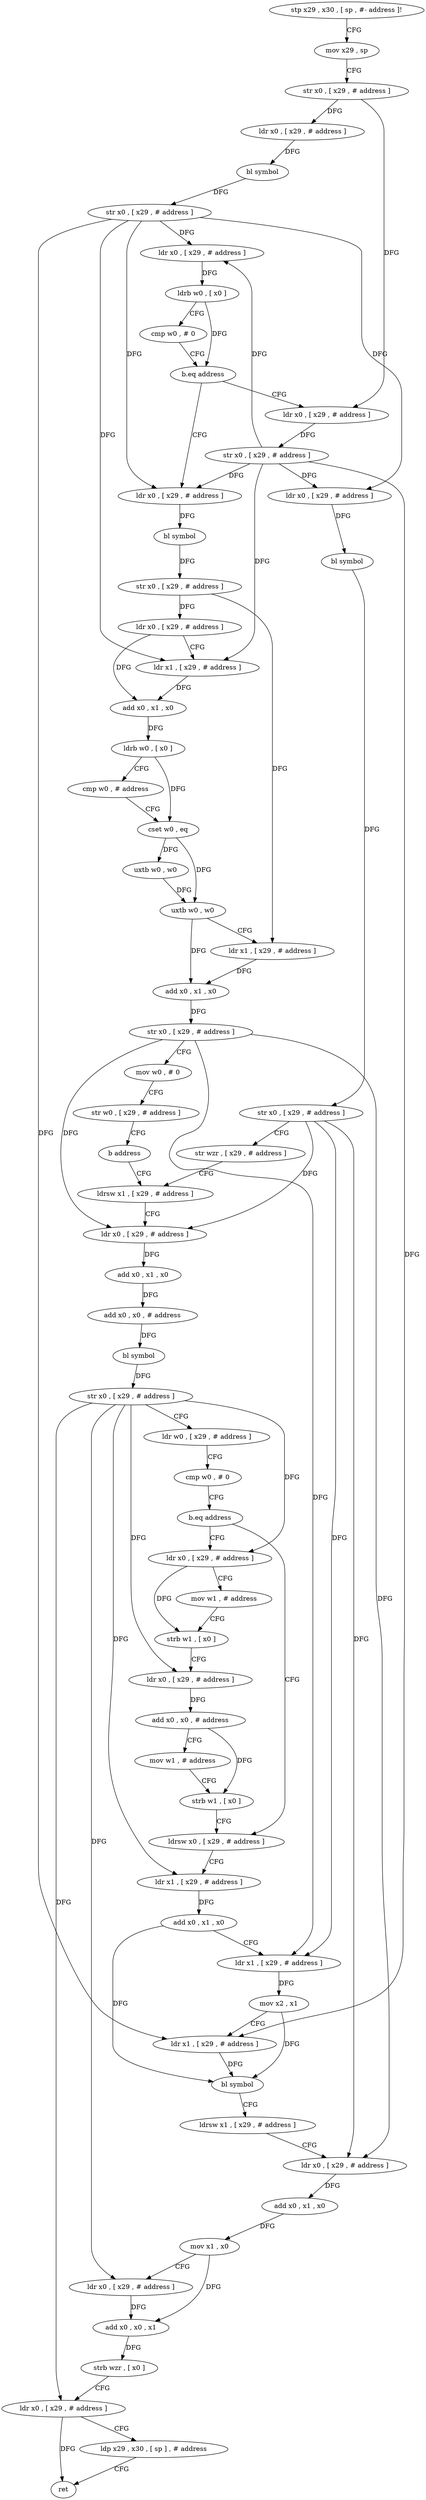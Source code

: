 digraph "func" {
"4299876" [label = "stp x29 , x30 , [ sp , #- address ]!" ]
"4299880" [label = "mov x29 , sp" ]
"4299884" [label = "str x0 , [ x29 , # address ]" ]
"4299888" [label = "ldr x0 , [ x29 , # address ]" ]
"4299892" [label = "bl symbol" ]
"4299896" [label = "str x0 , [ x29 , # address ]" ]
"4299900" [label = "ldr x0 , [ x29 , # address ]" ]
"4299904" [label = "ldrb w0 , [ x0 ]" ]
"4299908" [label = "cmp w0 , # 0" ]
"4299912" [label = "b.eq address" ]
"4299984" [label = "ldr x0 , [ x29 , # address ]" ]
"4299916" [label = "ldr x0 , [ x29 , # address ]" ]
"4299988" [label = "str x0 , [ x29 , # address ]" ]
"4299992" [label = "ldr x0 , [ x29 , # address ]" ]
"4299996" [label = "bl symbol" ]
"4300000" [label = "str x0 , [ x29 , # address ]" ]
"4300004" [label = "str wzr , [ x29 , # address ]" ]
"4300008" [label = "ldrsw x1 , [ x29 , # address ]" ]
"4299920" [label = "bl symbol" ]
"4299924" [label = "str x0 , [ x29 , # address ]" ]
"4299928" [label = "ldr x0 , [ x29 , # address ]" ]
"4299932" [label = "ldr x1 , [ x29 , # address ]" ]
"4299936" [label = "add x0 , x1 , x0" ]
"4299940" [label = "ldrb w0 , [ x0 ]" ]
"4299944" [label = "cmp w0 , # address" ]
"4299948" [label = "cset w0 , eq" ]
"4299952" [label = "uxtb w0 , w0" ]
"4299956" [label = "uxtb w0 , w0" ]
"4299960" [label = "ldr x1 , [ x29 , # address ]" ]
"4299964" [label = "add x0 , x1 , x0" ]
"4299968" [label = "str x0 , [ x29 , # address ]" ]
"4299972" [label = "mov w0 , # 0" ]
"4299976" [label = "str w0 , [ x29 , # address ]" ]
"4299980" [label = "b address" ]
"4300072" [label = "ldrsw x0 , [ x29 , # address ]" ]
"4300076" [label = "ldr x1 , [ x29 , # address ]" ]
"4300080" [label = "add x0 , x1 , x0" ]
"4300084" [label = "ldr x1 , [ x29 , # address ]" ]
"4300088" [label = "mov x2 , x1" ]
"4300092" [label = "ldr x1 , [ x29 , # address ]" ]
"4300096" [label = "bl symbol" ]
"4300100" [label = "ldrsw x1 , [ x29 , # address ]" ]
"4300104" [label = "ldr x0 , [ x29 , # address ]" ]
"4300108" [label = "add x0 , x1 , x0" ]
"4300112" [label = "mov x1 , x0" ]
"4300116" [label = "ldr x0 , [ x29 , # address ]" ]
"4300120" [label = "add x0 , x0 , x1" ]
"4300124" [label = "strb wzr , [ x0 ]" ]
"4300128" [label = "ldr x0 , [ x29 , # address ]" ]
"4300132" [label = "ldp x29 , x30 , [ sp ] , # address" ]
"4300136" [label = "ret" ]
"4300044" [label = "ldr x0 , [ x29 , # address ]" ]
"4300048" [label = "mov w1 , # address" ]
"4300052" [label = "strb w1 , [ x0 ]" ]
"4300056" [label = "ldr x0 , [ x29 , # address ]" ]
"4300060" [label = "add x0 , x0 , # address" ]
"4300064" [label = "mov w1 , # address" ]
"4300068" [label = "strb w1 , [ x0 ]" ]
"4300012" [label = "ldr x0 , [ x29 , # address ]" ]
"4300016" [label = "add x0 , x1 , x0" ]
"4300020" [label = "add x0 , x0 , # address" ]
"4300024" [label = "bl symbol" ]
"4300028" [label = "str x0 , [ x29 , # address ]" ]
"4300032" [label = "ldr w0 , [ x29 , # address ]" ]
"4300036" [label = "cmp w0 , # 0" ]
"4300040" [label = "b.eq address" ]
"4299876" -> "4299880" [ label = "CFG" ]
"4299880" -> "4299884" [ label = "CFG" ]
"4299884" -> "4299888" [ label = "DFG" ]
"4299884" -> "4299984" [ label = "DFG" ]
"4299888" -> "4299892" [ label = "DFG" ]
"4299892" -> "4299896" [ label = "DFG" ]
"4299896" -> "4299900" [ label = "DFG" ]
"4299896" -> "4299992" [ label = "DFG" ]
"4299896" -> "4299916" [ label = "DFG" ]
"4299896" -> "4299932" [ label = "DFG" ]
"4299896" -> "4300092" [ label = "DFG" ]
"4299900" -> "4299904" [ label = "DFG" ]
"4299904" -> "4299908" [ label = "CFG" ]
"4299904" -> "4299912" [ label = "DFG" ]
"4299908" -> "4299912" [ label = "CFG" ]
"4299912" -> "4299984" [ label = "CFG" ]
"4299912" -> "4299916" [ label = "CFG" ]
"4299984" -> "4299988" [ label = "DFG" ]
"4299916" -> "4299920" [ label = "DFG" ]
"4299988" -> "4299992" [ label = "DFG" ]
"4299988" -> "4299900" [ label = "DFG" ]
"4299988" -> "4299916" [ label = "DFG" ]
"4299988" -> "4299932" [ label = "DFG" ]
"4299988" -> "4300092" [ label = "DFG" ]
"4299992" -> "4299996" [ label = "DFG" ]
"4299996" -> "4300000" [ label = "DFG" ]
"4300000" -> "4300004" [ label = "CFG" ]
"4300000" -> "4300012" [ label = "DFG" ]
"4300000" -> "4300084" [ label = "DFG" ]
"4300000" -> "4300104" [ label = "DFG" ]
"4300004" -> "4300008" [ label = "CFG" ]
"4300008" -> "4300012" [ label = "CFG" ]
"4299920" -> "4299924" [ label = "DFG" ]
"4299924" -> "4299928" [ label = "DFG" ]
"4299924" -> "4299960" [ label = "DFG" ]
"4299928" -> "4299932" [ label = "CFG" ]
"4299928" -> "4299936" [ label = "DFG" ]
"4299932" -> "4299936" [ label = "DFG" ]
"4299936" -> "4299940" [ label = "DFG" ]
"4299940" -> "4299944" [ label = "CFG" ]
"4299940" -> "4299948" [ label = "DFG" ]
"4299944" -> "4299948" [ label = "CFG" ]
"4299948" -> "4299952" [ label = "DFG" ]
"4299948" -> "4299956" [ label = "DFG" ]
"4299952" -> "4299956" [ label = "DFG" ]
"4299956" -> "4299960" [ label = "CFG" ]
"4299956" -> "4299964" [ label = "DFG" ]
"4299960" -> "4299964" [ label = "DFG" ]
"4299964" -> "4299968" [ label = "DFG" ]
"4299968" -> "4299972" [ label = "CFG" ]
"4299968" -> "4300012" [ label = "DFG" ]
"4299968" -> "4300084" [ label = "DFG" ]
"4299968" -> "4300104" [ label = "DFG" ]
"4299972" -> "4299976" [ label = "CFG" ]
"4299976" -> "4299980" [ label = "CFG" ]
"4299980" -> "4300008" [ label = "CFG" ]
"4300072" -> "4300076" [ label = "CFG" ]
"4300076" -> "4300080" [ label = "DFG" ]
"4300080" -> "4300084" [ label = "CFG" ]
"4300080" -> "4300096" [ label = "DFG" ]
"4300084" -> "4300088" [ label = "DFG" ]
"4300088" -> "4300092" [ label = "CFG" ]
"4300088" -> "4300096" [ label = "DFG" ]
"4300092" -> "4300096" [ label = "DFG" ]
"4300096" -> "4300100" [ label = "CFG" ]
"4300100" -> "4300104" [ label = "CFG" ]
"4300104" -> "4300108" [ label = "DFG" ]
"4300108" -> "4300112" [ label = "DFG" ]
"4300112" -> "4300116" [ label = "CFG" ]
"4300112" -> "4300120" [ label = "DFG" ]
"4300116" -> "4300120" [ label = "DFG" ]
"4300120" -> "4300124" [ label = "DFG" ]
"4300124" -> "4300128" [ label = "CFG" ]
"4300128" -> "4300132" [ label = "CFG" ]
"4300128" -> "4300136" [ label = "DFG" ]
"4300132" -> "4300136" [ label = "CFG" ]
"4300044" -> "4300048" [ label = "CFG" ]
"4300044" -> "4300052" [ label = "DFG" ]
"4300048" -> "4300052" [ label = "CFG" ]
"4300052" -> "4300056" [ label = "CFG" ]
"4300056" -> "4300060" [ label = "DFG" ]
"4300060" -> "4300064" [ label = "CFG" ]
"4300060" -> "4300068" [ label = "DFG" ]
"4300064" -> "4300068" [ label = "CFG" ]
"4300068" -> "4300072" [ label = "CFG" ]
"4300012" -> "4300016" [ label = "DFG" ]
"4300016" -> "4300020" [ label = "DFG" ]
"4300020" -> "4300024" [ label = "DFG" ]
"4300024" -> "4300028" [ label = "DFG" ]
"4300028" -> "4300032" [ label = "CFG" ]
"4300028" -> "4300076" [ label = "DFG" ]
"4300028" -> "4300116" [ label = "DFG" ]
"4300028" -> "4300128" [ label = "DFG" ]
"4300028" -> "4300044" [ label = "DFG" ]
"4300028" -> "4300056" [ label = "DFG" ]
"4300032" -> "4300036" [ label = "CFG" ]
"4300036" -> "4300040" [ label = "CFG" ]
"4300040" -> "4300072" [ label = "CFG" ]
"4300040" -> "4300044" [ label = "CFG" ]
}
